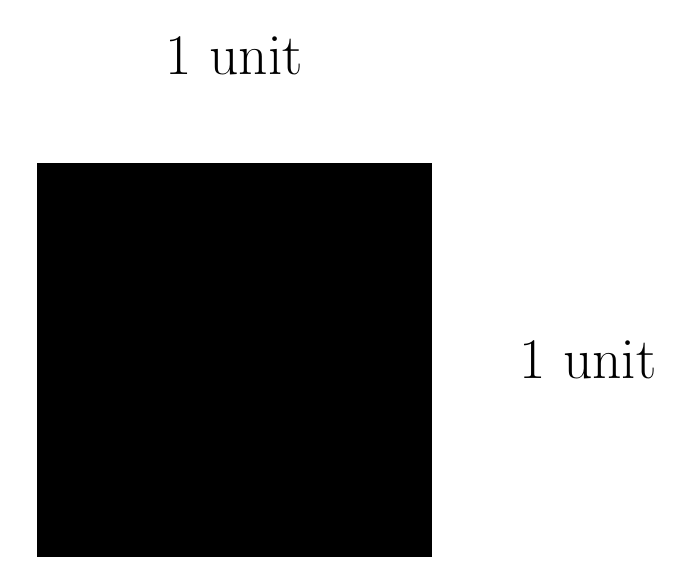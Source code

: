\usetikzlibrary{patterns}
\begin{tikzpicture}

\filldraw  (0,5) rectangle (5,0);
\node at (2.5,6)[above] {\huge 1 unit};
\node at (6,2.5)[anchor=west] {\huge 1 unit};
\end{tikzpicture}